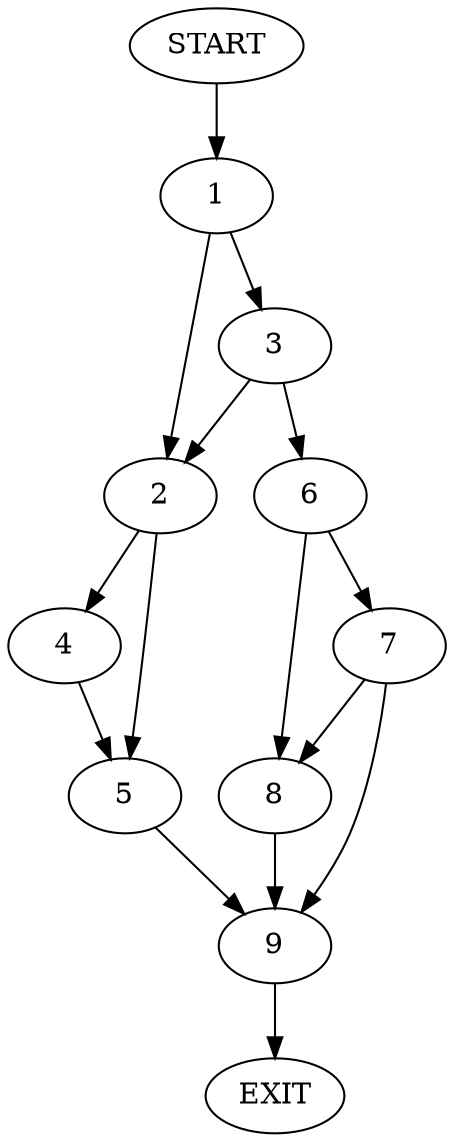 digraph {
0 [label="START"]
10 [label="EXIT"]
0 -> 1
1 -> 2
1 -> 3
2 -> 4
2 -> 5
3 -> 6
3 -> 2
6 -> 7
6 -> 8
5 -> 9
4 -> 5
9 -> 10
7 -> 9
7 -> 8
8 -> 9
}
